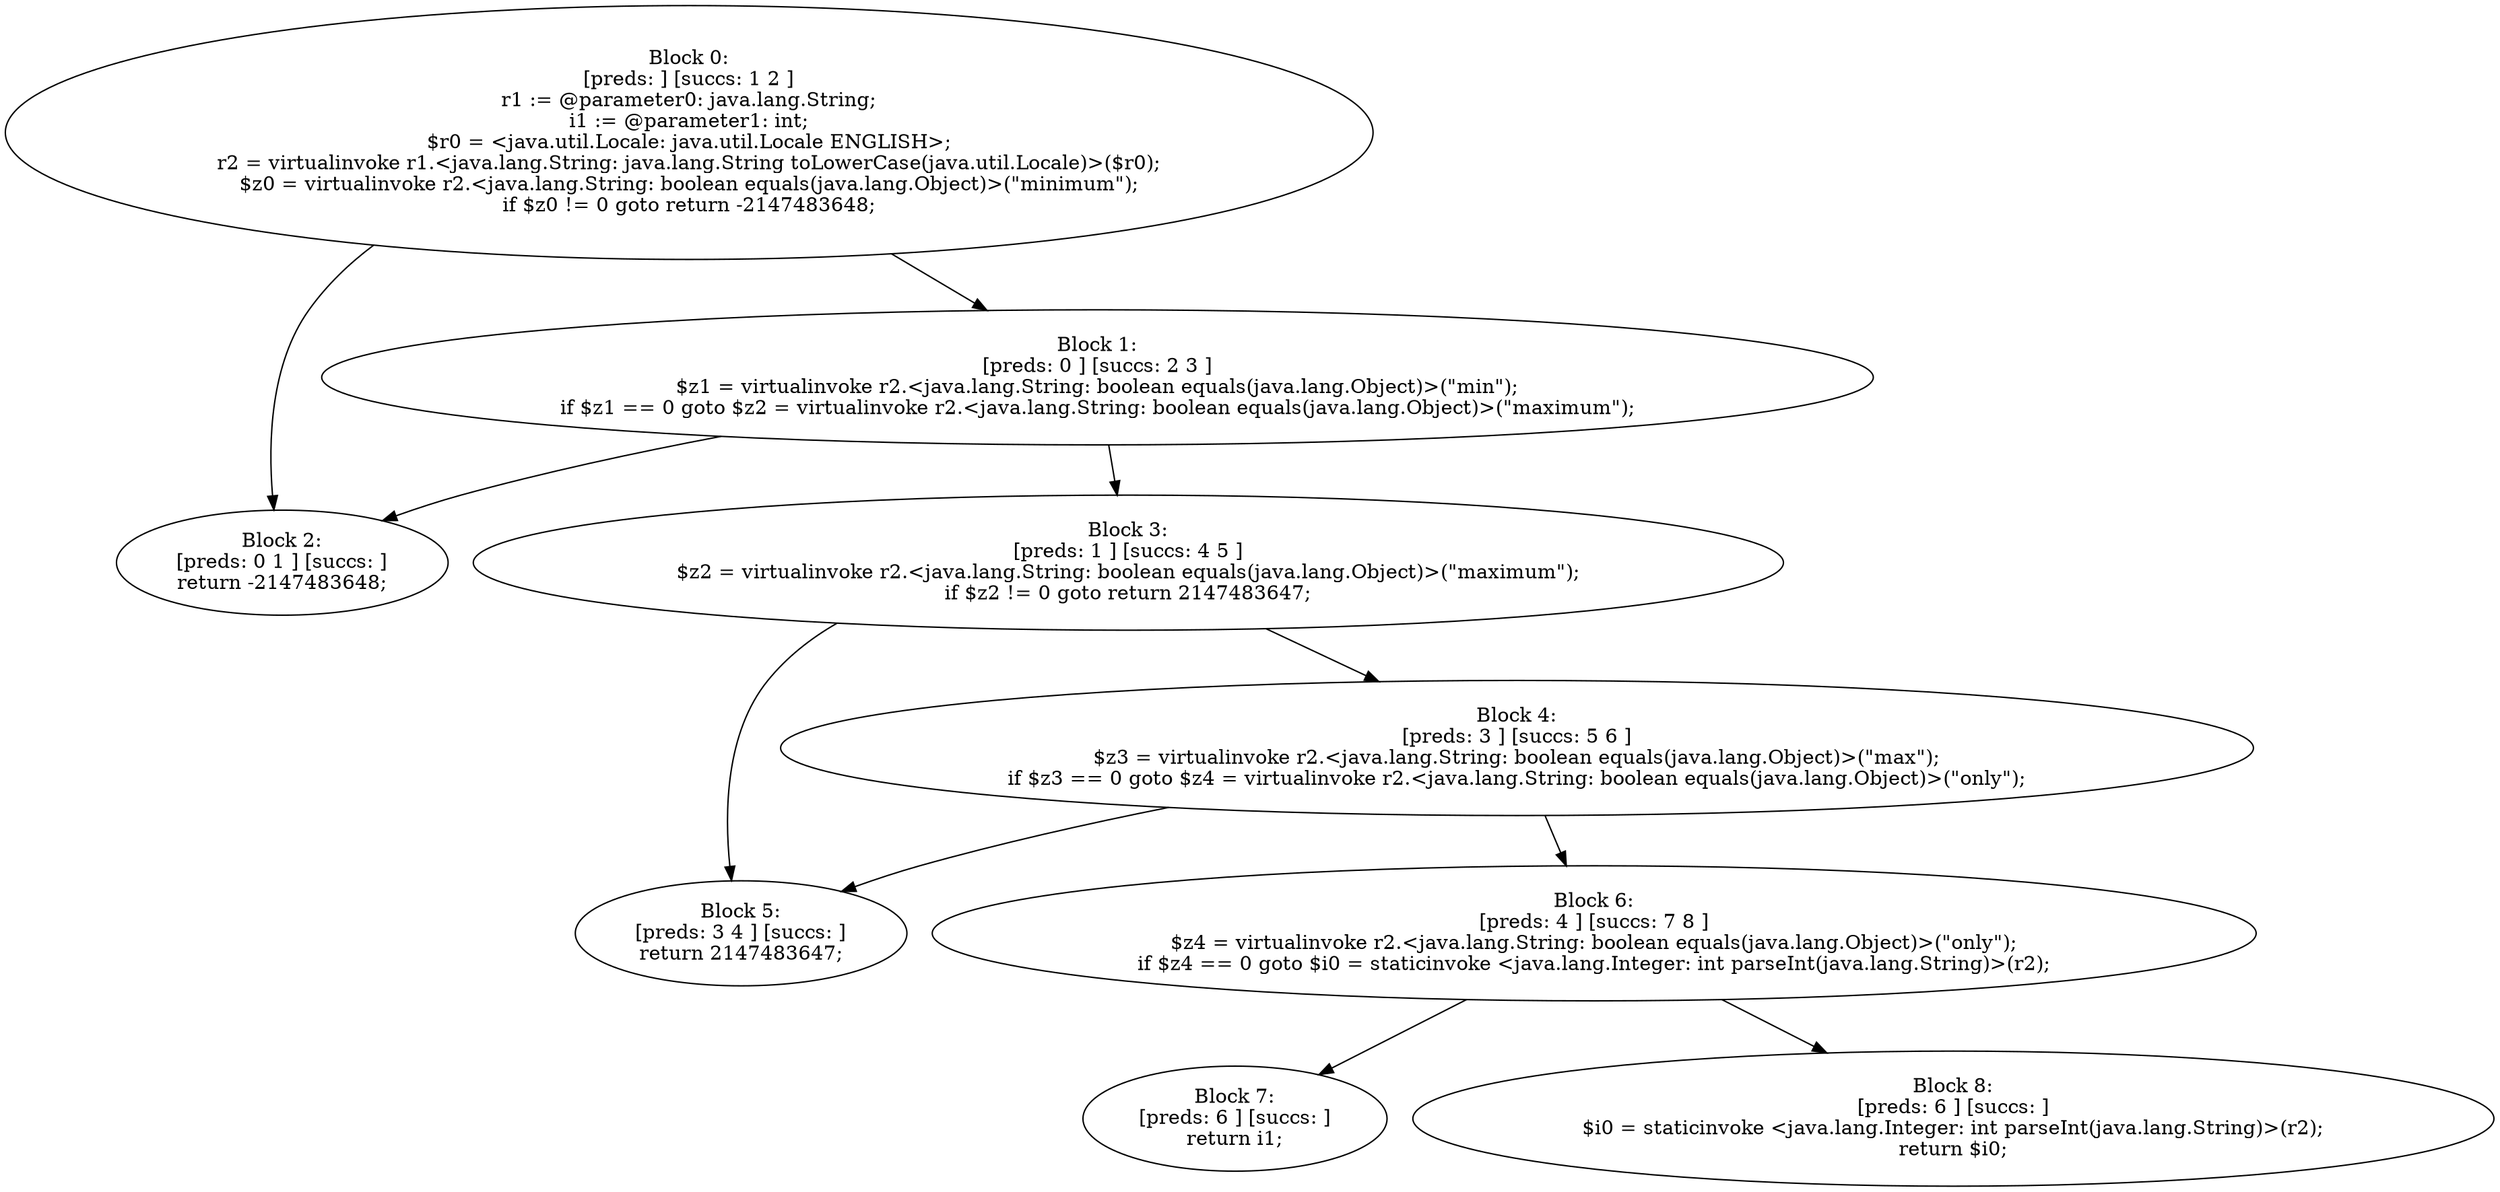 digraph "unitGraph" {
    "Block 0:
[preds: ] [succs: 1 2 ]
r1 := @parameter0: java.lang.String;
i1 := @parameter1: int;
$r0 = <java.util.Locale: java.util.Locale ENGLISH>;
r2 = virtualinvoke r1.<java.lang.String: java.lang.String toLowerCase(java.util.Locale)>($r0);
$z0 = virtualinvoke r2.<java.lang.String: boolean equals(java.lang.Object)>(\"minimum\");
if $z0 != 0 goto return -2147483648;
"
    "Block 1:
[preds: 0 ] [succs: 2 3 ]
$z1 = virtualinvoke r2.<java.lang.String: boolean equals(java.lang.Object)>(\"min\");
if $z1 == 0 goto $z2 = virtualinvoke r2.<java.lang.String: boolean equals(java.lang.Object)>(\"maximum\");
"
    "Block 2:
[preds: 0 1 ] [succs: ]
return -2147483648;
"
    "Block 3:
[preds: 1 ] [succs: 4 5 ]
$z2 = virtualinvoke r2.<java.lang.String: boolean equals(java.lang.Object)>(\"maximum\");
if $z2 != 0 goto return 2147483647;
"
    "Block 4:
[preds: 3 ] [succs: 5 6 ]
$z3 = virtualinvoke r2.<java.lang.String: boolean equals(java.lang.Object)>(\"max\");
if $z3 == 0 goto $z4 = virtualinvoke r2.<java.lang.String: boolean equals(java.lang.Object)>(\"only\");
"
    "Block 5:
[preds: 3 4 ] [succs: ]
return 2147483647;
"
    "Block 6:
[preds: 4 ] [succs: 7 8 ]
$z4 = virtualinvoke r2.<java.lang.String: boolean equals(java.lang.Object)>(\"only\");
if $z4 == 0 goto $i0 = staticinvoke <java.lang.Integer: int parseInt(java.lang.String)>(r2);
"
    "Block 7:
[preds: 6 ] [succs: ]
return i1;
"
    "Block 8:
[preds: 6 ] [succs: ]
$i0 = staticinvoke <java.lang.Integer: int parseInt(java.lang.String)>(r2);
return $i0;
"
    "Block 0:
[preds: ] [succs: 1 2 ]
r1 := @parameter0: java.lang.String;
i1 := @parameter1: int;
$r0 = <java.util.Locale: java.util.Locale ENGLISH>;
r2 = virtualinvoke r1.<java.lang.String: java.lang.String toLowerCase(java.util.Locale)>($r0);
$z0 = virtualinvoke r2.<java.lang.String: boolean equals(java.lang.Object)>(\"minimum\");
if $z0 != 0 goto return -2147483648;
"->"Block 1:
[preds: 0 ] [succs: 2 3 ]
$z1 = virtualinvoke r2.<java.lang.String: boolean equals(java.lang.Object)>(\"min\");
if $z1 == 0 goto $z2 = virtualinvoke r2.<java.lang.String: boolean equals(java.lang.Object)>(\"maximum\");
";
    "Block 0:
[preds: ] [succs: 1 2 ]
r1 := @parameter0: java.lang.String;
i1 := @parameter1: int;
$r0 = <java.util.Locale: java.util.Locale ENGLISH>;
r2 = virtualinvoke r1.<java.lang.String: java.lang.String toLowerCase(java.util.Locale)>($r0);
$z0 = virtualinvoke r2.<java.lang.String: boolean equals(java.lang.Object)>(\"minimum\");
if $z0 != 0 goto return -2147483648;
"->"Block 2:
[preds: 0 1 ] [succs: ]
return -2147483648;
";
    "Block 1:
[preds: 0 ] [succs: 2 3 ]
$z1 = virtualinvoke r2.<java.lang.String: boolean equals(java.lang.Object)>(\"min\");
if $z1 == 0 goto $z2 = virtualinvoke r2.<java.lang.String: boolean equals(java.lang.Object)>(\"maximum\");
"->"Block 2:
[preds: 0 1 ] [succs: ]
return -2147483648;
";
    "Block 1:
[preds: 0 ] [succs: 2 3 ]
$z1 = virtualinvoke r2.<java.lang.String: boolean equals(java.lang.Object)>(\"min\");
if $z1 == 0 goto $z2 = virtualinvoke r2.<java.lang.String: boolean equals(java.lang.Object)>(\"maximum\");
"->"Block 3:
[preds: 1 ] [succs: 4 5 ]
$z2 = virtualinvoke r2.<java.lang.String: boolean equals(java.lang.Object)>(\"maximum\");
if $z2 != 0 goto return 2147483647;
";
    "Block 3:
[preds: 1 ] [succs: 4 5 ]
$z2 = virtualinvoke r2.<java.lang.String: boolean equals(java.lang.Object)>(\"maximum\");
if $z2 != 0 goto return 2147483647;
"->"Block 4:
[preds: 3 ] [succs: 5 6 ]
$z3 = virtualinvoke r2.<java.lang.String: boolean equals(java.lang.Object)>(\"max\");
if $z3 == 0 goto $z4 = virtualinvoke r2.<java.lang.String: boolean equals(java.lang.Object)>(\"only\");
";
    "Block 3:
[preds: 1 ] [succs: 4 5 ]
$z2 = virtualinvoke r2.<java.lang.String: boolean equals(java.lang.Object)>(\"maximum\");
if $z2 != 0 goto return 2147483647;
"->"Block 5:
[preds: 3 4 ] [succs: ]
return 2147483647;
";
    "Block 4:
[preds: 3 ] [succs: 5 6 ]
$z3 = virtualinvoke r2.<java.lang.String: boolean equals(java.lang.Object)>(\"max\");
if $z3 == 0 goto $z4 = virtualinvoke r2.<java.lang.String: boolean equals(java.lang.Object)>(\"only\");
"->"Block 5:
[preds: 3 4 ] [succs: ]
return 2147483647;
";
    "Block 4:
[preds: 3 ] [succs: 5 6 ]
$z3 = virtualinvoke r2.<java.lang.String: boolean equals(java.lang.Object)>(\"max\");
if $z3 == 0 goto $z4 = virtualinvoke r2.<java.lang.String: boolean equals(java.lang.Object)>(\"only\");
"->"Block 6:
[preds: 4 ] [succs: 7 8 ]
$z4 = virtualinvoke r2.<java.lang.String: boolean equals(java.lang.Object)>(\"only\");
if $z4 == 0 goto $i0 = staticinvoke <java.lang.Integer: int parseInt(java.lang.String)>(r2);
";
    "Block 6:
[preds: 4 ] [succs: 7 8 ]
$z4 = virtualinvoke r2.<java.lang.String: boolean equals(java.lang.Object)>(\"only\");
if $z4 == 0 goto $i0 = staticinvoke <java.lang.Integer: int parseInt(java.lang.String)>(r2);
"->"Block 7:
[preds: 6 ] [succs: ]
return i1;
";
    "Block 6:
[preds: 4 ] [succs: 7 8 ]
$z4 = virtualinvoke r2.<java.lang.String: boolean equals(java.lang.Object)>(\"only\");
if $z4 == 0 goto $i0 = staticinvoke <java.lang.Integer: int parseInt(java.lang.String)>(r2);
"->"Block 8:
[preds: 6 ] [succs: ]
$i0 = staticinvoke <java.lang.Integer: int parseInt(java.lang.String)>(r2);
return $i0;
";
}
